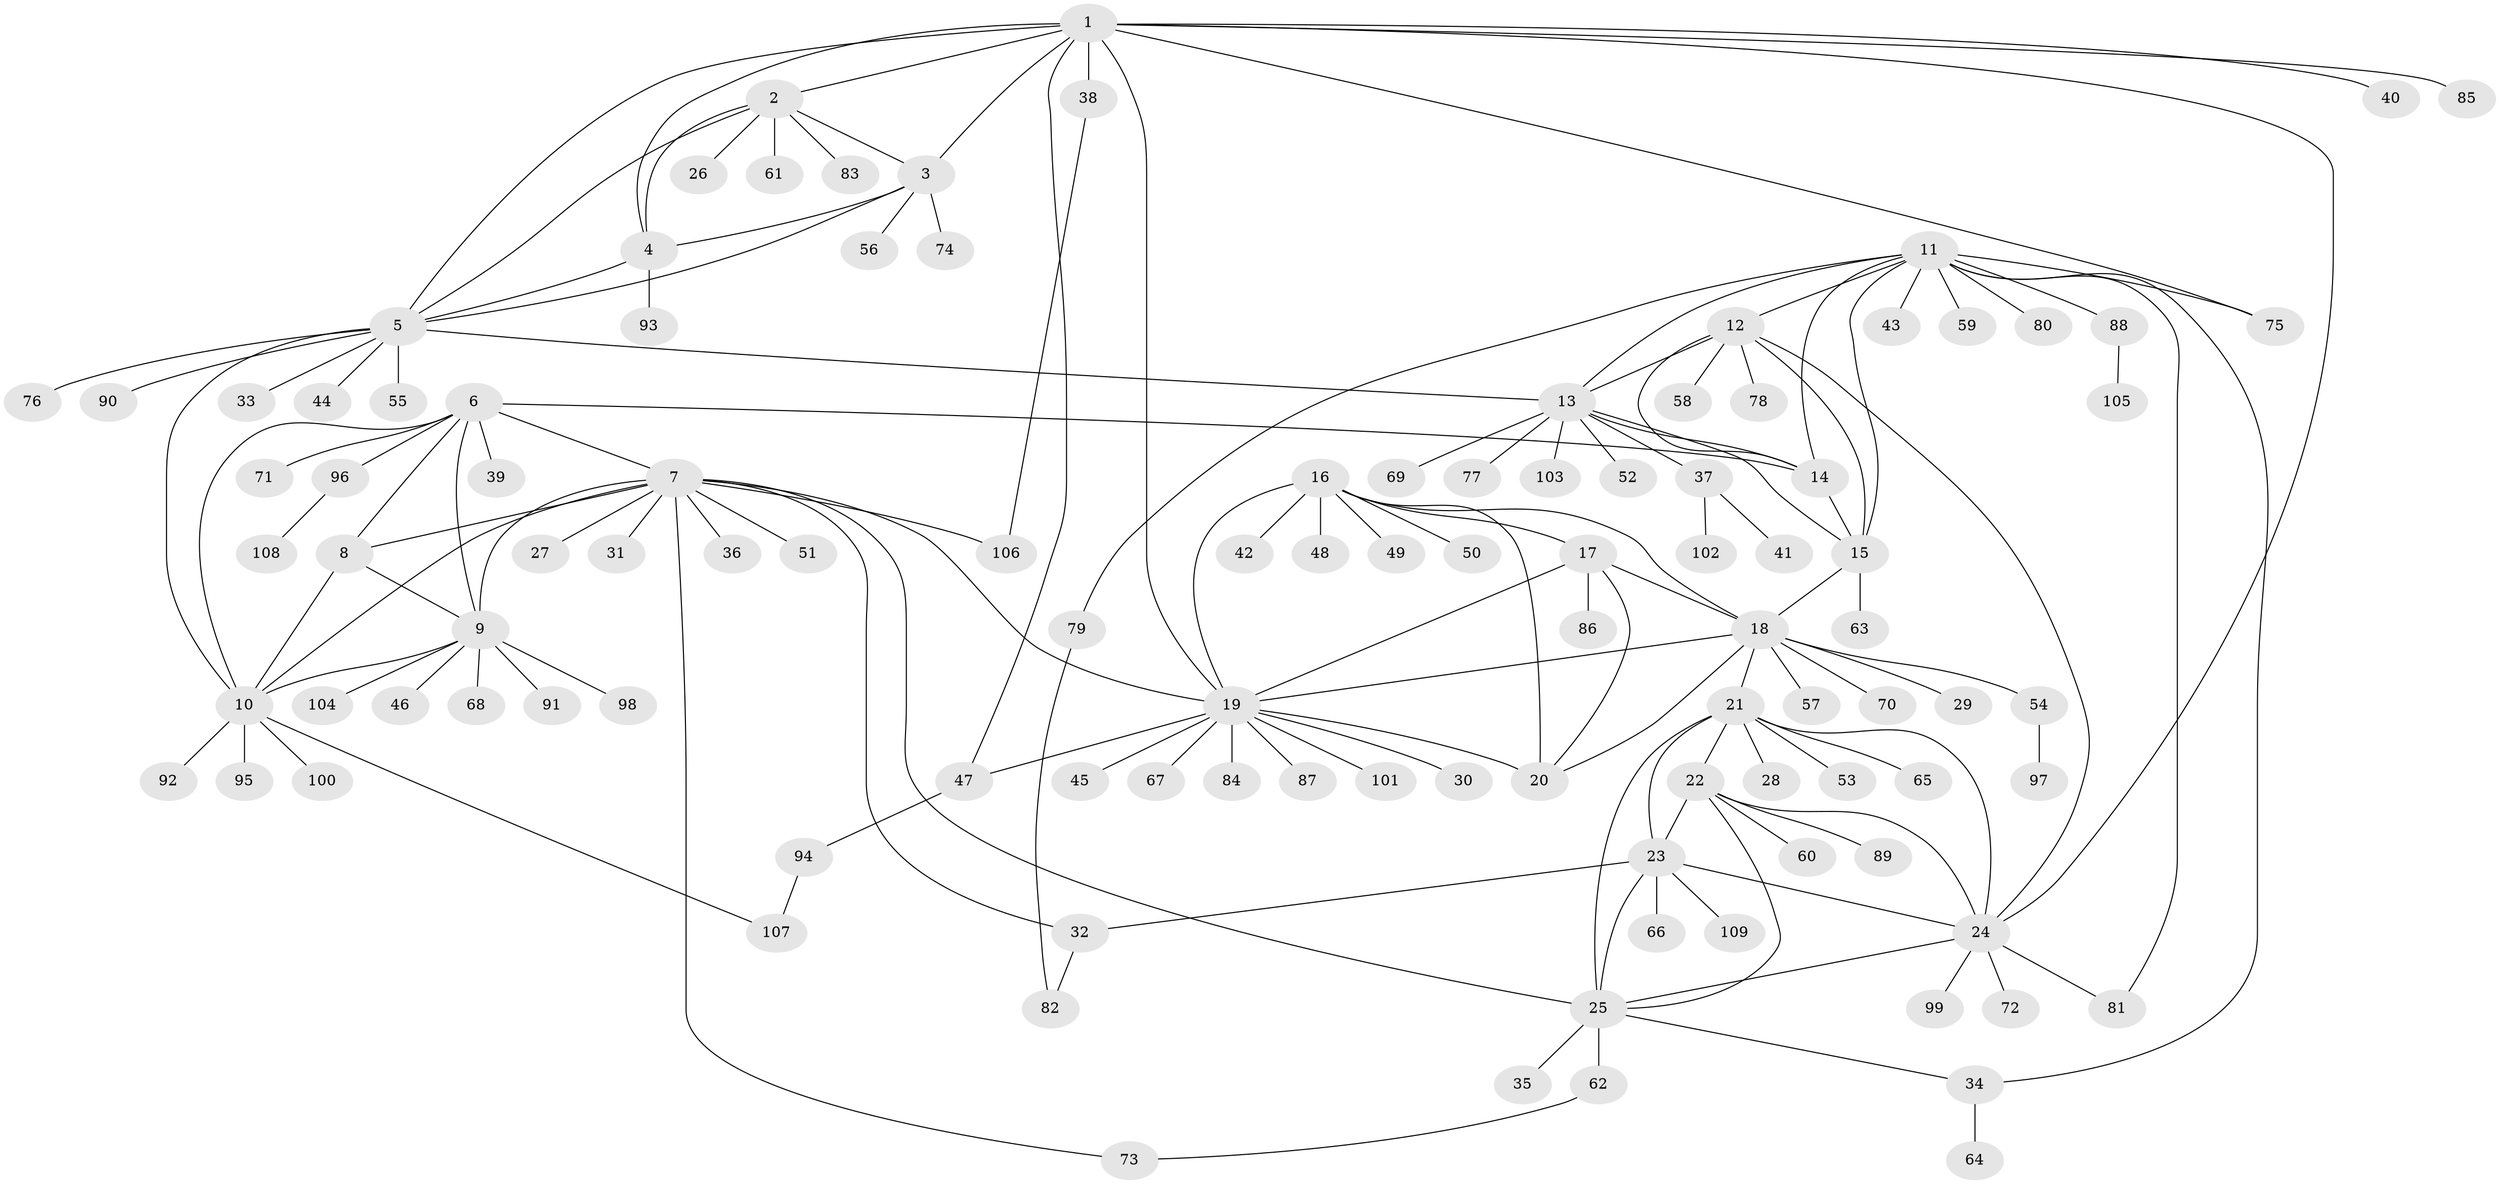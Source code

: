 // coarse degree distribution, {4: 0.06976744186046512, 5: 0.046511627906976744, 3: 0.023255813953488372, 6: 0.023255813953488372, 1: 0.7441860465116279, 10: 0.06976744186046512, 9: 0.023255813953488372}
// Generated by graph-tools (version 1.1) at 2025/58/03/04/25 21:58:25]
// undirected, 109 vertices, 153 edges
graph export_dot {
graph [start="1"]
  node [color=gray90,style=filled];
  1;
  2;
  3;
  4;
  5;
  6;
  7;
  8;
  9;
  10;
  11;
  12;
  13;
  14;
  15;
  16;
  17;
  18;
  19;
  20;
  21;
  22;
  23;
  24;
  25;
  26;
  27;
  28;
  29;
  30;
  31;
  32;
  33;
  34;
  35;
  36;
  37;
  38;
  39;
  40;
  41;
  42;
  43;
  44;
  45;
  46;
  47;
  48;
  49;
  50;
  51;
  52;
  53;
  54;
  55;
  56;
  57;
  58;
  59;
  60;
  61;
  62;
  63;
  64;
  65;
  66;
  67;
  68;
  69;
  70;
  71;
  72;
  73;
  74;
  75;
  76;
  77;
  78;
  79;
  80;
  81;
  82;
  83;
  84;
  85;
  86;
  87;
  88;
  89;
  90;
  91;
  92;
  93;
  94;
  95;
  96;
  97;
  98;
  99;
  100;
  101;
  102;
  103;
  104;
  105;
  106;
  107;
  108;
  109;
  1 -- 2;
  1 -- 3;
  1 -- 4;
  1 -- 5;
  1 -- 19;
  1 -- 24;
  1 -- 38;
  1 -- 40;
  1 -- 47;
  1 -- 75;
  1 -- 85;
  2 -- 3;
  2 -- 4;
  2 -- 5;
  2 -- 26;
  2 -- 61;
  2 -- 83;
  3 -- 4;
  3 -- 5;
  3 -- 56;
  3 -- 74;
  4 -- 5;
  4 -- 93;
  5 -- 10;
  5 -- 13;
  5 -- 33;
  5 -- 44;
  5 -- 55;
  5 -- 76;
  5 -- 90;
  6 -- 7;
  6 -- 8;
  6 -- 9;
  6 -- 10;
  6 -- 14;
  6 -- 39;
  6 -- 71;
  6 -- 96;
  7 -- 8;
  7 -- 9;
  7 -- 10;
  7 -- 19;
  7 -- 25;
  7 -- 27;
  7 -- 31;
  7 -- 32;
  7 -- 36;
  7 -- 51;
  7 -- 73;
  7 -- 106;
  8 -- 9;
  8 -- 10;
  9 -- 10;
  9 -- 46;
  9 -- 68;
  9 -- 91;
  9 -- 98;
  9 -- 104;
  10 -- 92;
  10 -- 95;
  10 -- 100;
  10 -- 107;
  11 -- 12;
  11 -- 13;
  11 -- 14;
  11 -- 15;
  11 -- 34;
  11 -- 43;
  11 -- 59;
  11 -- 75;
  11 -- 79;
  11 -- 80;
  11 -- 81;
  11 -- 88;
  12 -- 13;
  12 -- 14;
  12 -- 15;
  12 -- 24;
  12 -- 58;
  12 -- 78;
  13 -- 14;
  13 -- 15;
  13 -- 37;
  13 -- 52;
  13 -- 69;
  13 -- 77;
  13 -- 103;
  14 -- 15;
  15 -- 18;
  15 -- 63;
  16 -- 17;
  16 -- 18;
  16 -- 19;
  16 -- 20;
  16 -- 42;
  16 -- 48;
  16 -- 49;
  16 -- 50;
  17 -- 18;
  17 -- 19;
  17 -- 20;
  17 -- 86;
  18 -- 19;
  18 -- 20;
  18 -- 21;
  18 -- 29;
  18 -- 54;
  18 -- 57;
  18 -- 70;
  19 -- 20;
  19 -- 30;
  19 -- 45;
  19 -- 47;
  19 -- 67;
  19 -- 84;
  19 -- 87;
  19 -- 101;
  21 -- 22;
  21 -- 23;
  21 -- 24;
  21 -- 25;
  21 -- 28;
  21 -- 53;
  21 -- 65;
  22 -- 23;
  22 -- 24;
  22 -- 25;
  22 -- 60;
  22 -- 89;
  23 -- 24;
  23 -- 25;
  23 -- 32;
  23 -- 66;
  23 -- 109;
  24 -- 25;
  24 -- 72;
  24 -- 81;
  24 -- 99;
  25 -- 34;
  25 -- 35;
  25 -- 62;
  32 -- 82;
  34 -- 64;
  37 -- 41;
  37 -- 102;
  38 -- 106;
  47 -- 94;
  54 -- 97;
  62 -- 73;
  79 -- 82;
  88 -- 105;
  94 -- 107;
  96 -- 108;
}
